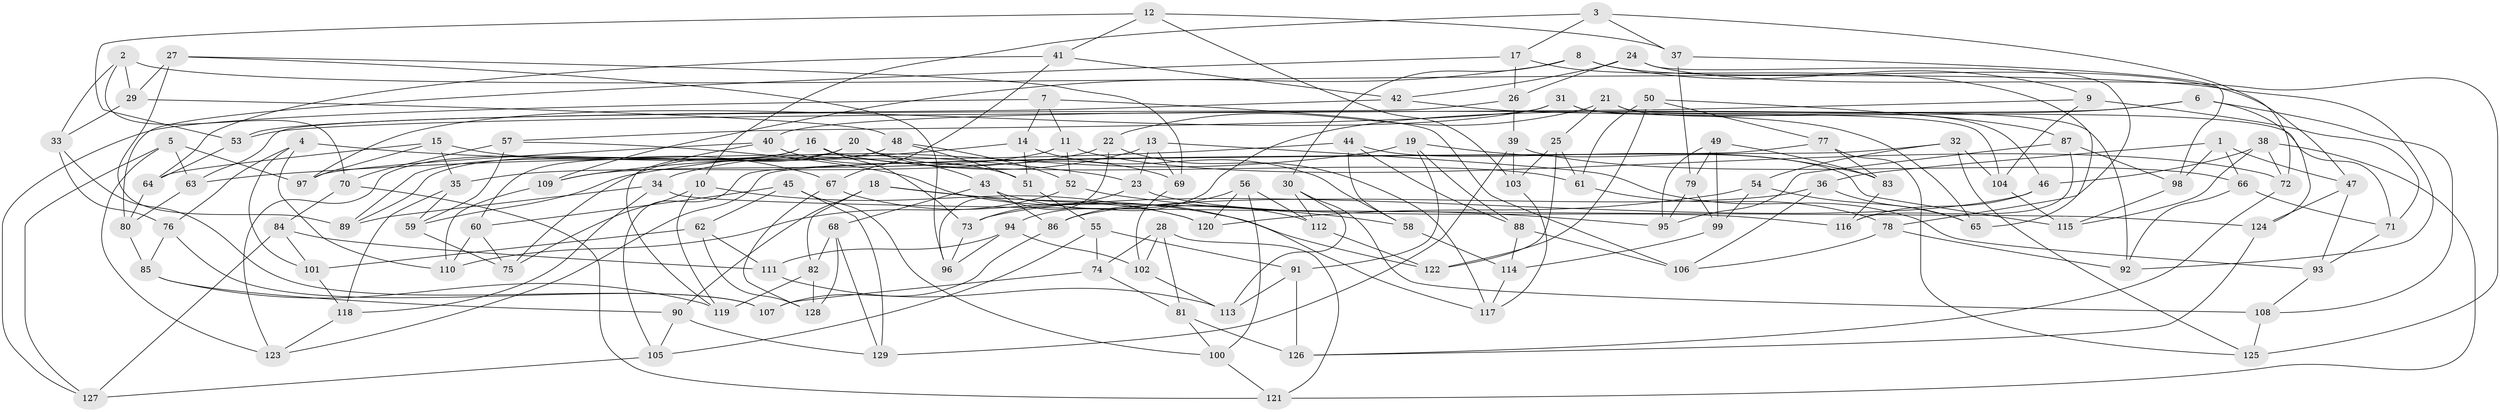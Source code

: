 // Generated by graph-tools (version 1.1) at 2025/03/03/09/25 03:03:00]
// undirected, 129 vertices, 258 edges
graph export_dot {
graph [start="1"]
  node [color=gray90,style=filled];
  1;
  2;
  3;
  4;
  5;
  6;
  7;
  8;
  9;
  10;
  11;
  12;
  13;
  14;
  15;
  16;
  17;
  18;
  19;
  20;
  21;
  22;
  23;
  24;
  25;
  26;
  27;
  28;
  29;
  30;
  31;
  32;
  33;
  34;
  35;
  36;
  37;
  38;
  39;
  40;
  41;
  42;
  43;
  44;
  45;
  46;
  47;
  48;
  49;
  50;
  51;
  52;
  53;
  54;
  55;
  56;
  57;
  58;
  59;
  60;
  61;
  62;
  63;
  64;
  65;
  66;
  67;
  68;
  69;
  70;
  71;
  72;
  73;
  74;
  75;
  76;
  77;
  78;
  79;
  80;
  81;
  82;
  83;
  84;
  85;
  86;
  87;
  88;
  89;
  90;
  91;
  92;
  93;
  94;
  95;
  96;
  97;
  98;
  99;
  100;
  101;
  102;
  103;
  104;
  105;
  106;
  107;
  108;
  109;
  110;
  111;
  112;
  113;
  114;
  115;
  116;
  117;
  118;
  119;
  120;
  121;
  122;
  123;
  124;
  125;
  126;
  127;
  128;
  129;
  1 -- 66;
  1 -- 36;
  1 -- 98;
  1 -- 47;
  2 -- 70;
  2 -- 29;
  2 -- 33;
  2 -- 92;
  3 -- 37;
  3 -- 72;
  3 -- 10;
  3 -- 17;
  4 -- 110;
  4 -- 23;
  4 -- 76;
  4 -- 101;
  5 -- 63;
  5 -- 127;
  5 -- 123;
  5 -- 97;
  6 -- 40;
  6 -- 124;
  6 -- 94;
  6 -- 108;
  7 -- 14;
  7 -- 11;
  7 -- 106;
  7 -- 127;
  8 -- 9;
  8 -- 47;
  8 -- 30;
  8 -- 109;
  9 -- 71;
  9 -- 53;
  9 -- 104;
  10 -- 119;
  10 -- 75;
  10 -- 120;
  11 -- 109;
  11 -- 52;
  11 -- 72;
  12 -- 53;
  12 -- 37;
  12 -- 103;
  12 -- 41;
  13 -- 93;
  13 -- 69;
  13 -- 34;
  13 -- 23;
  14 -- 58;
  14 -- 109;
  14 -- 51;
  15 -- 97;
  15 -- 64;
  15 -- 35;
  15 -- 67;
  16 -- 73;
  16 -- 60;
  16 -- 123;
  16 -- 61;
  17 -- 80;
  17 -- 26;
  17 -- 65;
  18 -- 122;
  18 -- 82;
  18 -- 90;
  18 -- 58;
  19 -- 91;
  19 -- 59;
  19 -- 88;
  19 -- 83;
  20 -- 43;
  20 -- 75;
  20 -- 69;
  20 -- 89;
  21 -- 46;
  21 -- 22;
  21 -- 25;
  21 -- 92;
  22 -- 96;
  22 -- 35;
  22 -- 117;
  23 -- 116;
  23 -- 73;
  24 -- 125;
  24 -- 26;
  24 -- 78;
  24 -- 42;
  25 -- 122;
  25 -- 61;
  25 -- 103;
  26 -- 39;
  26 -- 63;
  27 -- 29;
  27 -- 96;
  27 -- 69;
  27 -- 89;
  28 -- 74;
  28 -- 102;
  28 -- 81;
  28 -- 121;
  29 -- 33;
  29 -- 48;
  30 -- 113;
  30 -- 108;
  30 -- 112;
  31 -- 104;
  31 -- 97;
  31 -- 57;
  31 -- 71;
  32 -- 54;
  32 -- 104;
  32 -- 125;
  32 -- 123;
  33 -- 76;
  33 -- 107;
  34 -- 118;
  34 -- 124;
  34 -- 89;
  35 -- 59;
  35 -- 118;
  36 -- 86;
  36 -- 106;
  36 -- 65;
  37 -- 98;
  37 -- 79;
  38 -- 115;
  38 -- 72;
  38 -- 121;
  38 -- 46;
  39 -- 66;
  39 -- 103;
  39 -- 129;
  40 -- 97;
  40 -- 119;
  40 -- 51;
  41 -- 67;
  41 -- 64;
  41 -- 42;
  42 -- 65;
  42 -- 53;
  43 -- 68;
  43 -- 112;
  43 -- 86;
  44 -- 63;
  44 -- 88;
  44 -- 115;
  44 -- 58;
  45 -- 100;
  45 -- 62;
  45 -- 60;
  45 -- 129;
  46 -- 73;
  46 -- 116;
  47 -- 124;
  47 -- 93;
  48 -- 52;
  48 -- 89;
  48 -- 51;
  49 -- 83;
  49 -- 95;
  49 -- 79;
  49 -- 99;
  50 -- 122;
  50 -- 61;
  50 -- 87;
  50 -- 77;
  51 -- 55;
  52 -- 95;
  52 -- 110;
  53 -- 64;
  54 -- 120;
  54 -- 65;
  54 -- 99;
  55 -- 105;
  55 -- 74;
  55 -- 91;
  56 -- 120;
  56 -- 86;
  56 -- 112;
  56 -- 100;
  57 -- 59;
  57 -- 117;
  57 -- 70;
  58 -- 114;
  59 -- 75;
  60 -- 110;
  60 -- 75;
  61 -- 78;
  62 -- 128;
  62 -- 111;
  62 -- 101;
  63 -- 80;
  64 -- 80;
  66 -- 71;
  66 -- 92;
  67 -- 120;
  67 -- 128;
  68 -- 129;
  68 -- 82;
  68 -- 128;
  69 -- 102;
  70 -- 84;
  70 -- 121;
  71 -- 93;
  72 -- 126;
  73 -- 96;
  74 -- 107;
  74 -- 81;
  76 -- 107;
  76 -- 85;
  77 -- 125;
  77 -- 105;
  77 -- 83;
  78 -- 106;
  78 -- 92;
  79 -- 99;
  79 -- 95;
  80 -- 85;
  81 -- 126;
  81 -- 100;
  82 -- 128;
  82 -- 119;
  83 -- 116;
  84 -- 127;
  84 -- 111;
  84 -- 101;
  85 -- 119;
  85 -- 90;
  86 -- 107;
  87 -- 95;
  87 -- 116;
  87 -- 98;
  88 -- 106;
  88 -- 114;
  90 -- 105;
  90 -- 129;
  91 -- 113;
  91 -- 126;
  93 -- 108;
  94 -- 102;
  94 -- 96;
  94 -- 111;
  98 -- 115;
  99 -- 114;
  100 -- 121;
  101 -- 118;
  102 -- 113;
  103 -- 117;
  104 -- 115;
  105 -- 127;
  108 -- 125;
  109 -- 110;
  111 -- 113;
  112 -- 122;
  114 -- 117;
  118 -- 123;
  124 -- 126;
}
